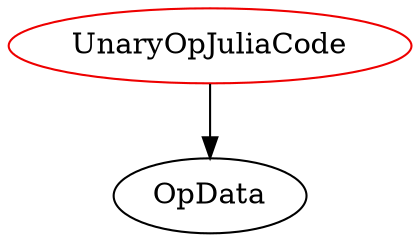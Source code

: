 digraph unaryopjuliacode{
UnaryOpJuliaCode	[shape=oval, color=red2, label="UnaryOpJuliaCode"];
UnaryOpJuliaCode -> OpData;
}
